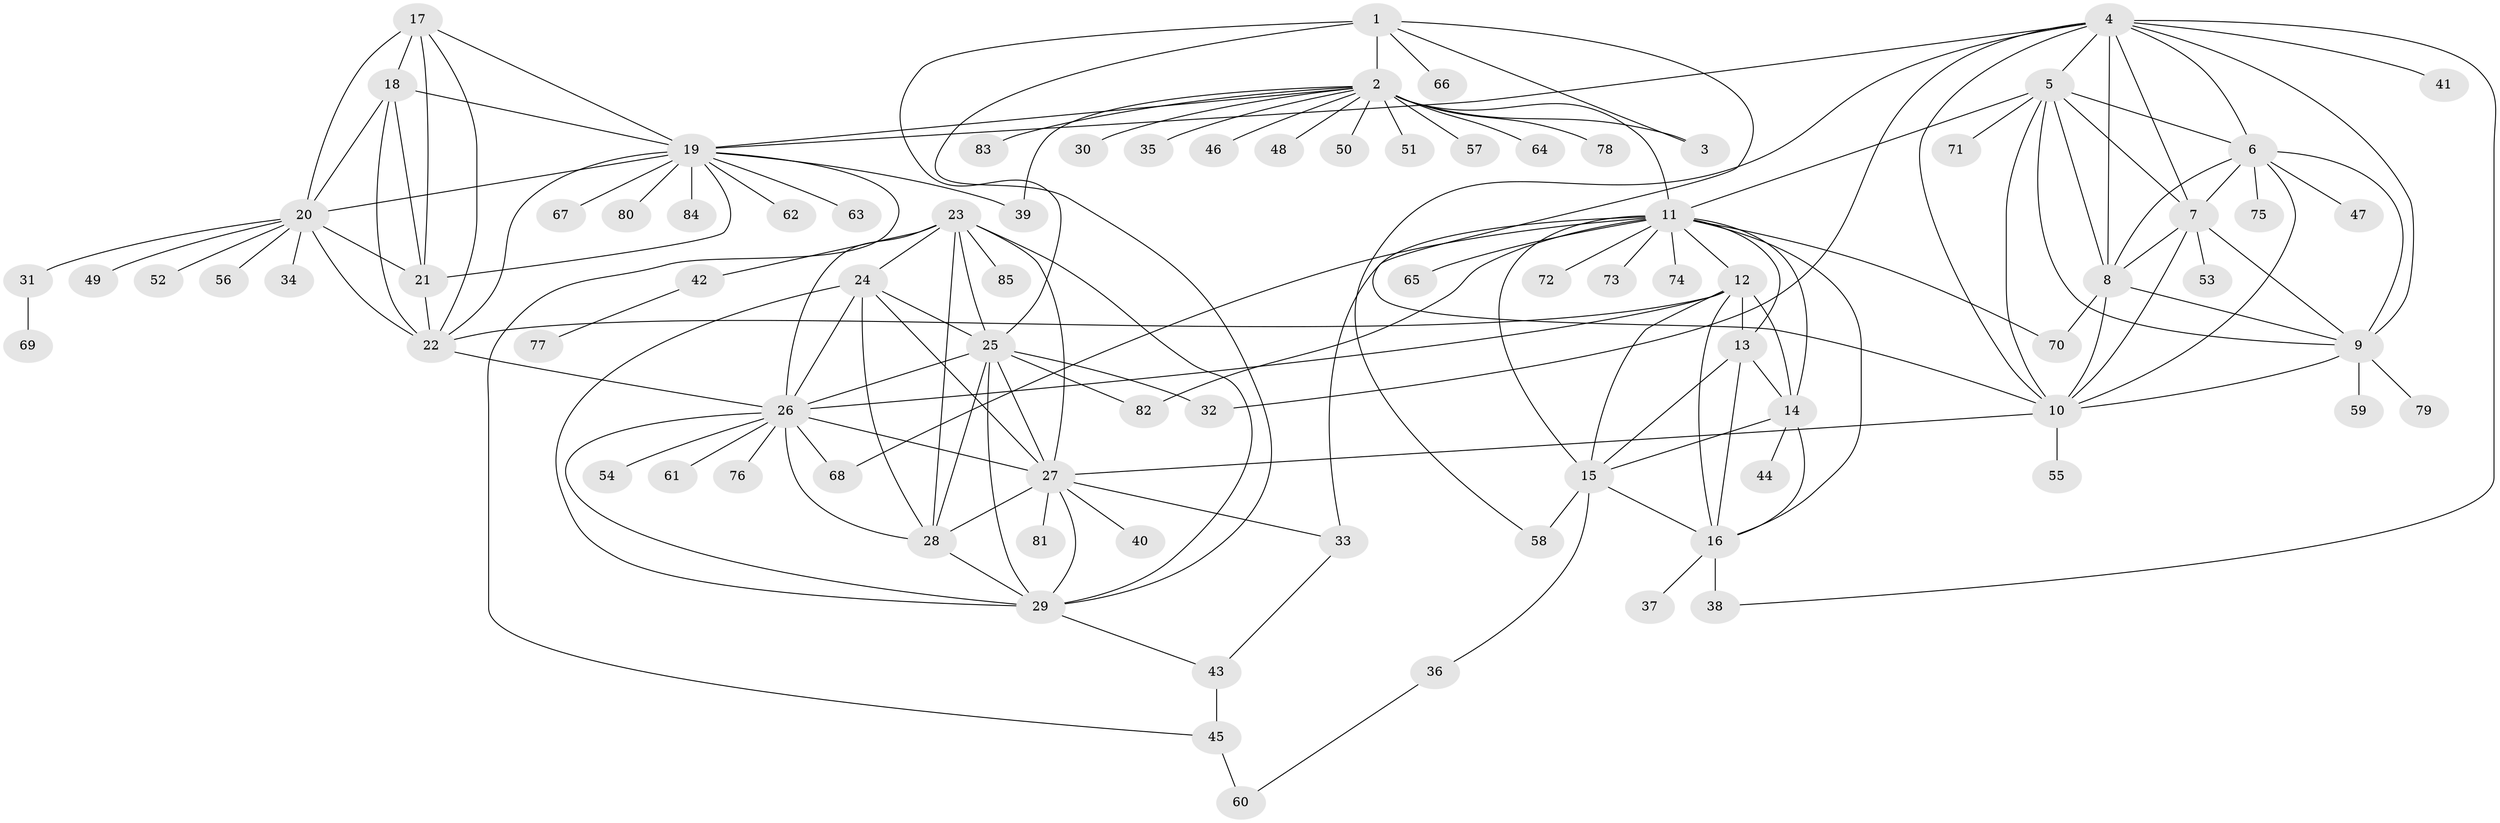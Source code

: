 // original degree distribution, {11: 0.028368794326241134, 12: 0.02127659574468085, 6: 0.02127659574468085, 7: 0.0425531914893617, 8: 0.05673758865248227, 9: 0.028368794326241134, 10: 0.02127659574468085, 17: 0.0070921985815602835, 13: 0.014184397163120567, 16: 0.0070921985815602835, 1: 0.5957446808510638, 3: 0.04964539007092199, 2: 0.09929078014184398, 4: 0.0070921985815602835}
// Generated by graph-tools (version 1.1) at 2025/52/03/04/25 22:52:20]
// undirected, 85 vertices, 153 edges
graph export_dot {
  node [color=gray90,style=filled];
  1;
  2;
  3;
  4;
  5;
  6;
  7;
  8;
  9;
  10;
  11;
  12;
  13;
  14;
  15;
  16;
  17;
  18;
  19;
  20;
  21;
  22;
  23;
  24;
  25;
  26;
  27;
  28;
  29;
  30;
  31;
  32;
  33;
  34;
  35;
  36;
  37;
  38;
  39;
  40;
  41;
  42;
  43;
  44;
  45;
  46;
  47;
  48;
  49;
  50;
  51;
  52;
  53;
  54;
  55;
  56;
  57;
  58;
  59;
  60;
  61;
  62;
  63;
  64;
  65;
  66;
  67;
  68;
  69;
  70;
  71;
  72;
  73;
  74;
  75;
  76;
  77;
  78;
  79;
  80;
  81;
  82;
  83;
  84;
  85;
  1 -- 2 [weight=5.0];
  1 -- 3 [weight=1.0];
  1 -- 10 [weight=1.0];
  1 -- 25 [weight=1.0];
  1 -- 29 [weight=1.0];
  1 -- 66 [weight=1.0];
  2 -- 3 [weight=5.0];
  2 -- 11 [weight=1.0];
  2 -- 19 [weight=1.0];
  2 -- 30 [weight=2.0];
  2 -- 35 [weight=1.0];
  2 -- 39 [weight=1.0];
  2 -- 46 [weight=2.0];
  2 -- 48 [weight=1.0];
  2 -- 50 [weight=1.0];
  2 -- 51 [weight=1.0];
  2 -- 57 [weight=1.0];
  2 -- 64 [weight=1.0];
  2 -- 78 [weight=1.0];
  2 -- 83 [weight=1.0];
  4 -- 5 [weight=1.0];
  4 -- 6 [weight=1.0];
  4 -- 7 [weight=1.0];
  4 -- 8 [weight=1.0];
  4 -- 9 [weight=1.0];
  4 -- 10 [weight=1.0];
  4 -- 19 [weight=1.0];
  4 -- 32 [weight=1.0];
  4 -- 38 [weight=1.0];
  4 -- 41 [weight=1.0];
  4 -- 58 [weight=1.0];
  5 -- 6 [weight=1.0];
  5 -- 7 [weight=1.0];
  5 -- 8 [weight=1.0];
  5 -- 9 [weight=1.0];
  5 -- 10 [weight=1.0];
  5 -- 11 [weight=1.0];
  5 -- 71 [weight=1.0];
  6 -- 7 [weight=1.0];
  6 -- 8 [weight=1.0];
  6 -- 9 [weight=1.0];
  6 -- 10 [weight=1.0];
  6 -- 47 [weight=1.0];
  6 -- 75 [weight=1.0];
  7 -- 8 [weight=1.0];
  7 -- 9 [weight=1.0];
  7 -- 10 [weight=1.0];
  7 -- 53 [weight=1.0];
  8 -- 9 [weight=1.0];
  8 -- 10 [weight=1.0];
  8 -- 70 [weight=1.0];
  9 -- 10 [weight=1.0];
  9 -- 59 [weight=3.0];
  9 -- 79 [weight=1.0];
  10 -- 27 [weight=1.0];
  10 -- 55 [weight=1.0];
  11 -- 12 [weight=2.0];
  11 -- 13 [weight=1.0];
  11 -- 14 [weight=1.0];
  11 -- 15 [weight=1.0];
  11 -- 16 [weight=1.0];
  11 -- 33 [weight=1.0];
  11 -- 65 [weight=1.0];
  11 -- 68 [weight=1.0];
  11 -- 70 [weight=1.0];
  11 -- 72 [weight=1.0];
  11 -- 73 [weight=1.0];
  11 -- 74 [weight=1.0];
  11 -- 82 [weight=1.0];
  12 -- 13 [weight=3.0];
  12 -- 14 [weight=2.0];
  12 -- 15 [weight=2.0];
  12 -- 16 [weight=2.0];
  12 -- 22 [weight=1.0];
  12 -- 26 [weight=1.0];
  13 -- 14 [weight=1.0];
  13 -- 15 [weight=1.0];
  13 -- 16 [weight=1.0];
  14 -- 15 [weight=1.0];
  14 -- 16 [weight=1.0];
  14 -- 44 [weight=1.0];
  15 -- 16 [weight=1.0];
  15 -- 36 [weight=1.0];
  15 -- 58 [weight=2.0];
  16 -- 37 [weight=1.0];
  16 -- 38 [weight=5.0];
  17 -- 18 [weight=2.0];
  17 -- 19 [weight=1.0];
  17 -- 20 [weight=1.0];
  17 -- 21 [weight=1.0];
  17 -- 22 [weight=1.0];
  18 -- 19 [weight=2.0];
  18 -- 20 [weight=2.0];
  18 -- 21 [weight=3.0];
  18 -- 22 [weight=2.0];
  19 -- 20 [weight=1.0];
  19 -- 21 [weight=1.0];
  19 -- 22 [weight=1.0];
  19 -- 39 [weight=1.0];
  19 -- 45 [weight=1.0];
  19 -- 62 [weight=1.0];
  19 -- 63 [weight=1.0];
  19 -- 67 [weight=1.0];
  19 -- 80 [weight=1.0];
  19 -- 84 [weight=1.0];
  20 -- 21 [weight=1.0];
  20 -- 22 [weight=1.0];
  20 -- 31 [weight=1.0];
  20 -- 34 [weight=1.0];
  20 -- 49 [weight=1.0];
  20 -- 52 [weight=1.0];
  20 -- 56 [weight=1.0];
  21 -- 22 [weight=1.0];
  22 -- 26 [weight=1.0];
  23 -- 24 [weight=1.0];
  23 -- 25 [weight=1.0];
  23 -- 26 [weight=1.0];
  23 -- 27 [weight=1.0];
  23 -- 28 [weight=1.0];
  23 -- 29 [weight=1.0];
  23 -- 42 [weight=1.0];
  23 -- 85 [weight=1.0];
  24 -- 25 [weight=1.0];
  24 -- 26 [weight=1.0];
  24 -- 27 [weight=1.0];
  24 -- 28 [weight=1.0];
  24 -- 29 [weight=1.0];
  25 -- 26 [weight=1.0];
  25 -- 27 [weight=1.0];
  25 -- 28 [weight=1.0];
  25 -- 29 [weight=1.0];
  25 -- 32 [weight=1.0];
  25 -- 82 [weight=1.0];
  26 -- 27 [weight=1.0];
  26 -- 28 [weight=1.0];
  26 -- 29 [weight=1.0];
  26 -- 54 [weight=1.0];
  26 -- 61 [weight=1.0];
  26 -- 68 [weight=1.0];
  26 -- 76 [weight=1.0];
  27 -- 28 [weight=1.0];
  27 -- 29 [weight=1.0];
  27 -- 33 [weight=1.0];
  27 -- 40 [weight=1.0];
  27 -- 81 [weight=1.0];
  28 -- 29 [weight=1.0];
  29 -- 43 [weight=1.0];
  31 -- 69 [weight=1.0];
  33 -- 43 [weight=1.0];
  36 -- 60 [weight=1.0];
  42 -- 77 [weight=1.0];
  43 -- 45 [weight=1.0];
  45 -- 60 [weight=1.0];
}
